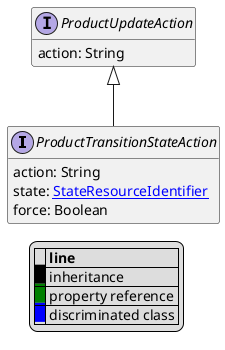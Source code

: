 @startuml

hide empty fields
hide empty methods
legend
|= |= line |
|<back:black>   </back>| inheritance |
|<back:green>   </back>| property reference |
|<back:blue>   </back>| discriminated class |
endlegend
interface ProductTransitionStateAction [[ProductTransitionStateAction.svg]] extends ProductUpdateAction {
    action: String
    state: [[StateResourceIdentifier.svg StateResourceIdentifier]]
    force: Boolean
}
interface ProductUpdateAction [[ProductUpdateAction.svg]]  {
    action: String
}





@enduml
